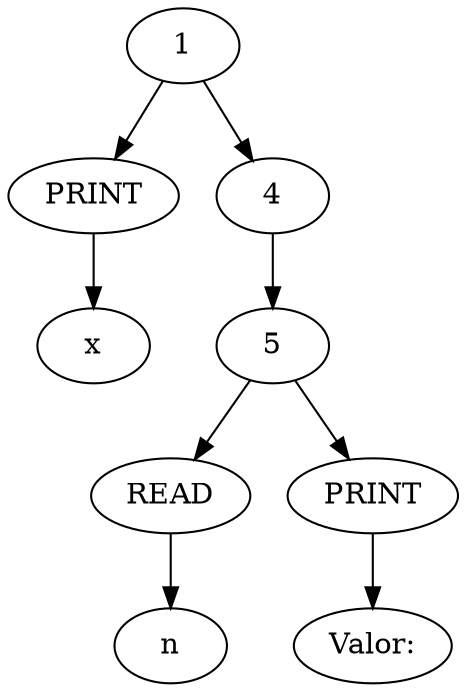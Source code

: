 digraph G {
	2 [label = "PRINT"];
	3 [label = "x"];
	6 [label = "READ"];
	7 [label = "n"];
	8 [label = "PRINT"];
	9 [label = "Valor:"];
	1 -> 2;
	2 -> 3;
	1 -> 4;
	4 -> 5;
	5 -> 6;
	6 -> 7;
	5 -> 8;
	8 -> 9;
}
